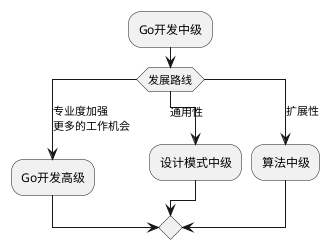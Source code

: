 @startuml
:Go开发中级;
switch (发展路线)
case (专业度加强\n更多的工作机会)
    :Go开发高级;
case (通用性)
    :设计模式中级;
case (扩展性)
    :算法中级;
endswitch
@enduml
```
